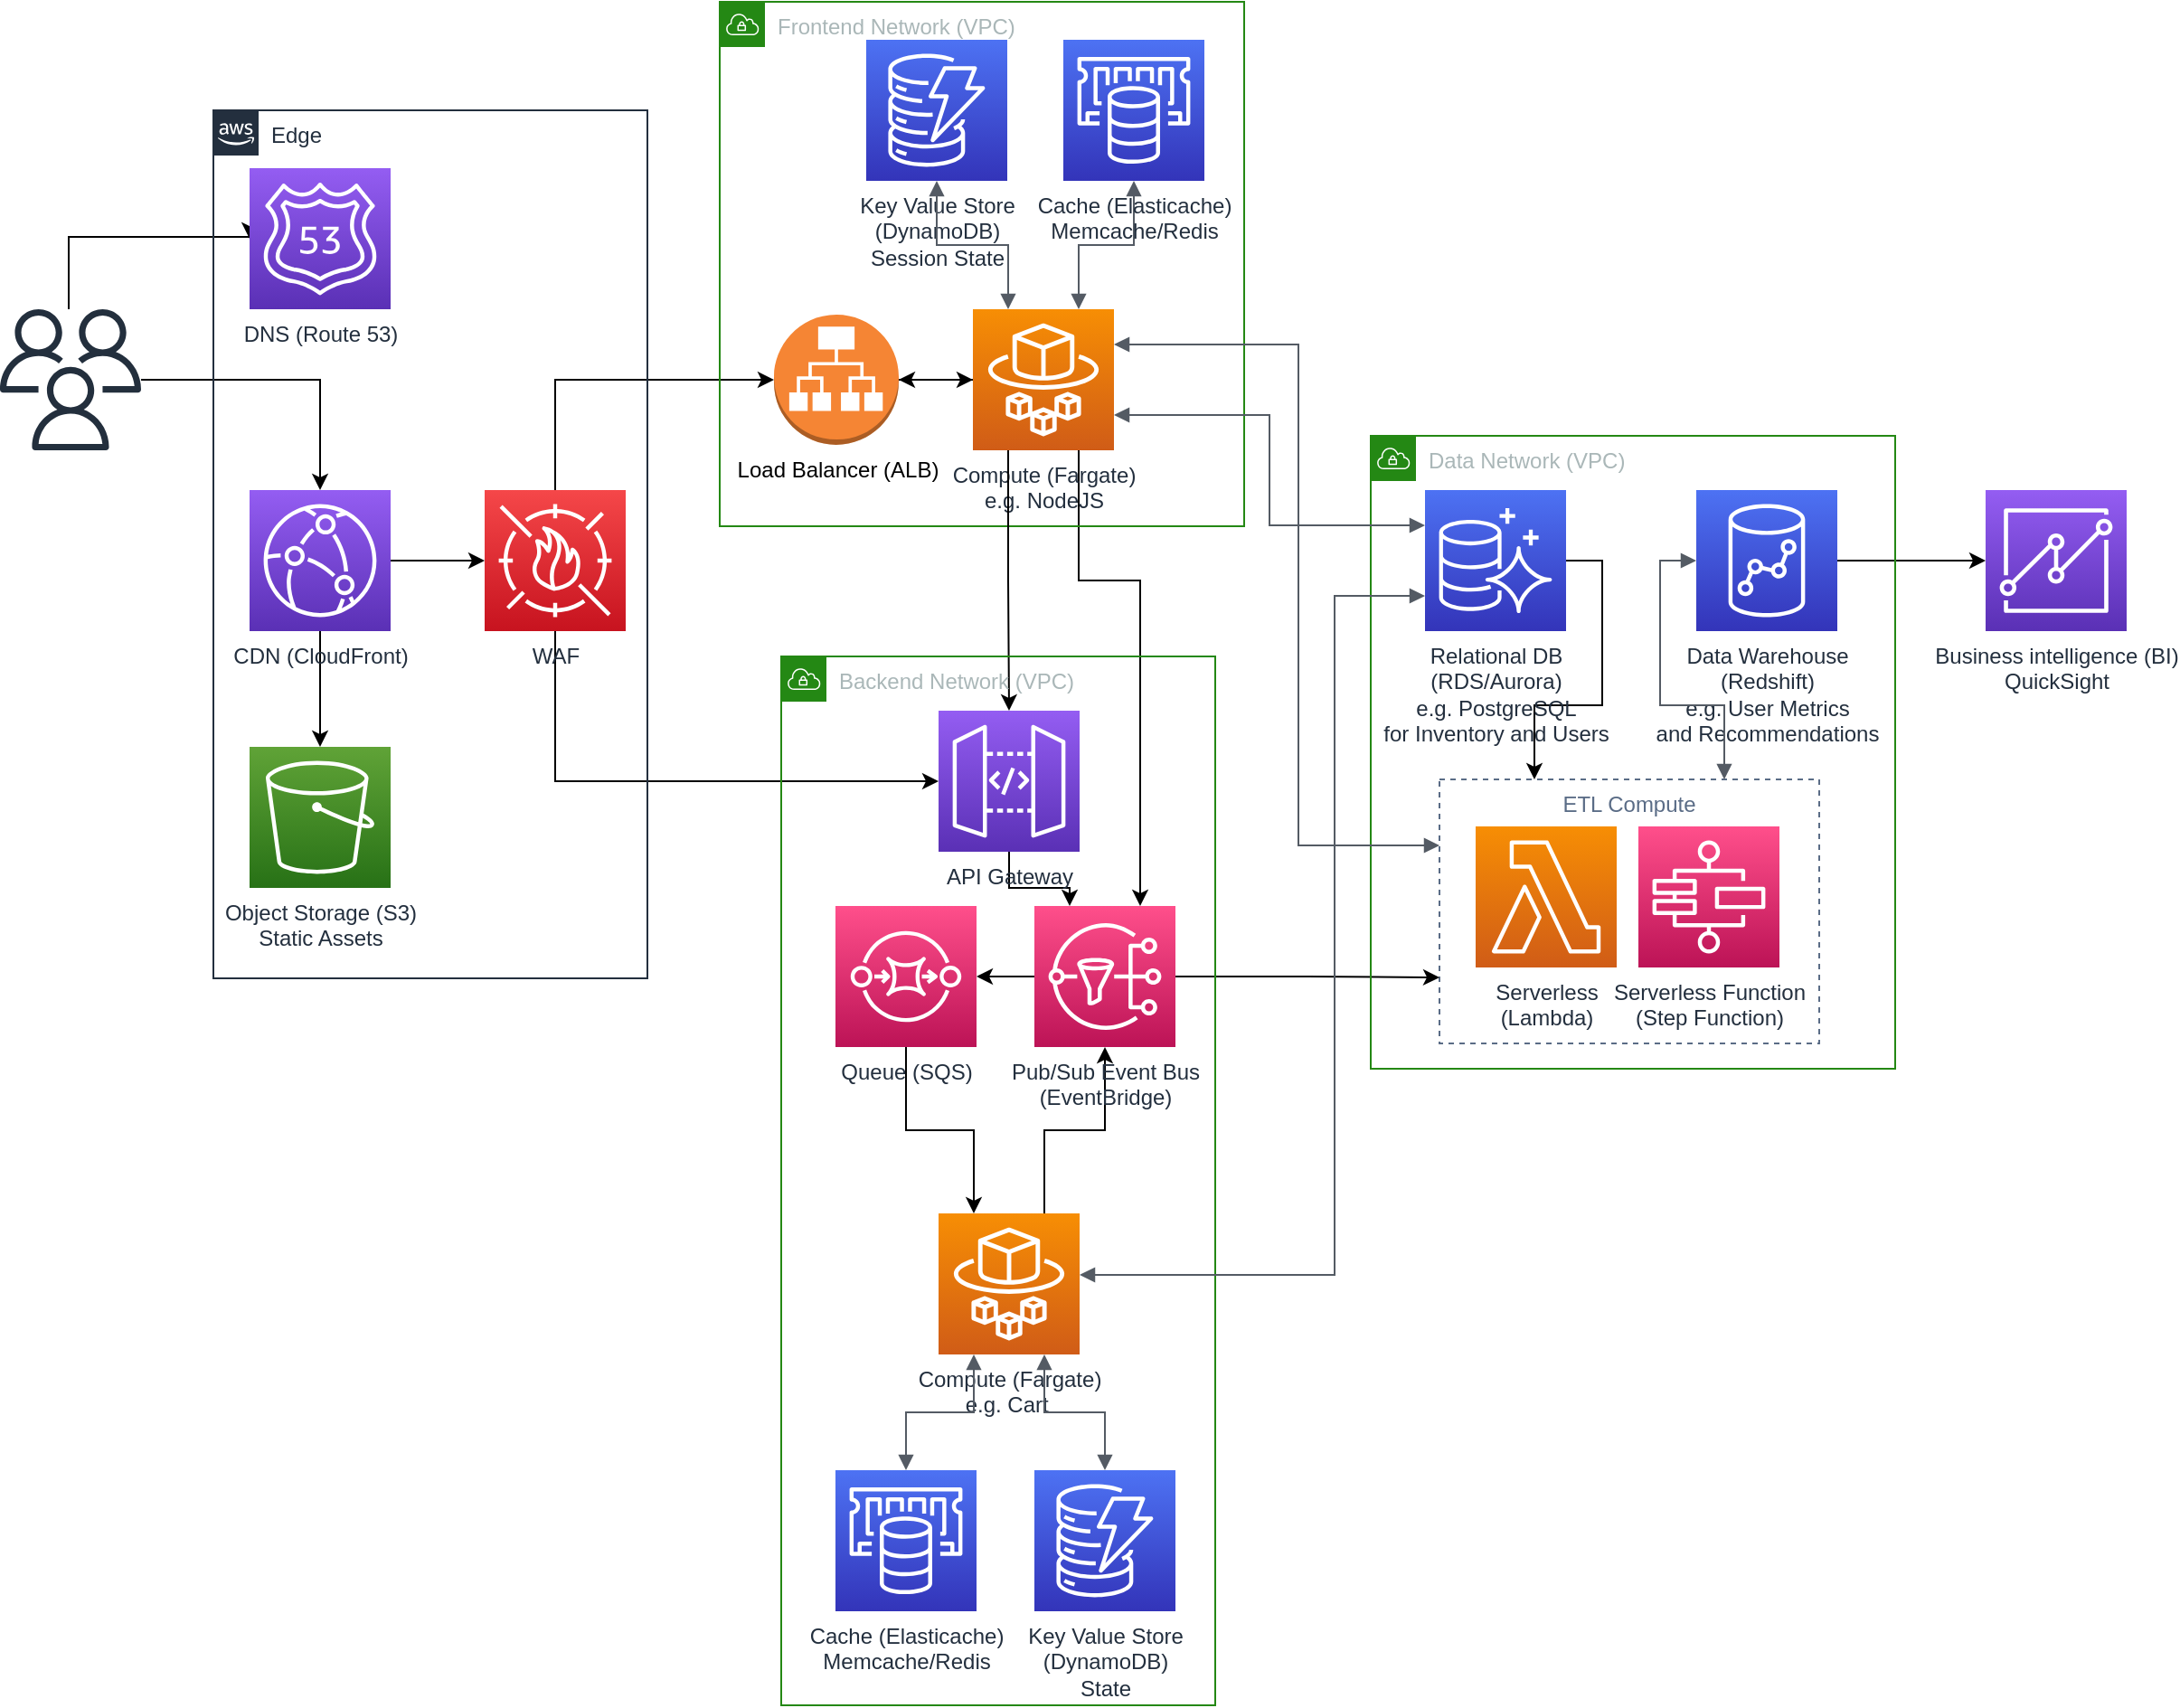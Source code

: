 <mxfile version="21.0.2" type="github">
  <diagram id="Ht1M8jgEwFfnCIfOTk4-" name="Page-1">
    <mxGraphModel dx="1434" dy="1836" grid="1" gridSize="10" guides="1" tooltips="1" connect="1" arrows="1" fold="1" page="1" pageScale="1" pageWidth="850" pageHeight="1100" math="0" shadow="0">
      <root>
        <mxCell id="0" />
        <mxCell id="1" parent="0" />
        <mxCell id="CKIb83CQnGtOCc5Tpajb-8" style="edgeStyle=orthogonalEdgeStyle;rounded=0;orthogonalLoop=1;jettySize=auto;html=1;" parent="1" source="CKIb83CQnGtOCc5Tpajb-4" target="CKIb83CQnGtOCc5Tpajb-2" edge="1">
          <mxGeometry relative="1" as="geometry" />
        </mxCell>
        <mxCell id="00Pc7PJy-a5hCfZ2t1A0-2" style="edgeStyle=orthogonalEdgeStyle;rounded=0;orthogonalLoop=1;jettySize=auto;html=1;exitX=1;exitY=0.5;exitDx=0;exitDy=0;exitPerimeter=0;" edge="1" parent="1" source="CKIb83CQnGtOCc5Tpajb-4" target="CKIb83CQnGtOCc5Tpajb-6">
          <mxGeometry relative="1" as="geometry" />
        </mxCell>
        <mxCell id="CKIb83CQnGtOCc5Tpajb-4" value="CDN (CloudFront)" style="sketch=0;points=[[0,0,0],[0.25,0,0],[0.5,0,0],[0.75,0,0],[1,0,0],[0,1,0],[0.25,1,0],[0.5,1,0],[0.75,1,0],[1,1,0],[0,0.25,0],[0,0.5,0],[0,0.75,0],[1,0.25,0],[1,0.5,0],[1,0.75,0]];outlineConnect=0;fontColor=#232F3E;gradientColor=#945DF2;gradientDirection=north;fillColor=#5A30B5;strokeColor=#ffffff;dashed=0;verticalLabelPosition=bottom;verticalAlign=top;align=center;html=1;fontSize=12;fontStyle=0;aspect=fixed;shape=mxgraph.aws4.resourceIcon;resIcon=mxgraph.aws4.cloudfront;" parent="1" vertex="1">
          <mxGeometry x="160" y="10" width="78" height="78" as="geometry" />
        </mxCell>
        <mxCell id="CKIb83CQnGtOCc5Tpajb-79" style="edgeStyle=orthogonalEdgeStyle;rounded=0;orthogonalLoop=1;jettySize=auto;html=1;exitX=0.5;exitY=1;exitDx=0;exitDy=0;exitPerimeter=0;entryX=0;entryY=0.5;entryDx=0;entryDy=0;entryPerimeter=0;" parent="1" source="CKIb83CQnGtOCc5Tpajb-6" target="CKIb83CQnGtOCc5Tpajb-5" edge="1">
          <mxGeometry relative="1" as="geometry" />
        </mxCell>
        <mxCell id="00Pc7PJy-a5hCfZ2t1A0-9" style="edgeStyle=orthogonalEdgeStyle;rounded=0;orthogonalLoop=1;jettySize=auto;html=1;exitX=0.5;exitY=0;exitDx=0;exitDy=0;exitPerimeter=0;entryX=0;entryY=0.5;entryDx=0;entryDy=0;entryPerimeter=0;" edge="1" parent="1" source="CKIb83CQnGtOCc5Tpajb-6" target="CKIb83CQnGtOCc5Tpajb-15">
          <mxGeometry relative="1" as="geometry" />
        </mxCell>
        <mxCell id="CKIb83CQnGtOCc5Tpajb-6" value="WAF" style="sketch=0;points=[[0,0,0],[0.25,0,0],[0.5,0,0],[0.75,0,0],[1,0,0],[0,1,0],[0.25,1,0],[0.5,1,0],[0.75,1,0],[1,1,0],[0,0.25,0],[0,0.5,0],[0,0.75,0],[1,0.25,0],[1,0.5,0],[1,0.75,0]];outlineConnect=0;fontColor=#232F3E;gradientColor=#F54749;gradientDirection=north;fillColor=#C7131F;strokeColor=#ffffff;dashed=0;verticalLabelPosition=bottom;verticalAlign=top;align=center;html=1;fontSize=12;fontStyle=0;aspect=fixed;shape=mxgraph.aws4.resourceIcon;resIcon=mxgraph.aws4.waf;" parent="1" vertex="1">
          <mxGeometry x="290" y="10" width="78" height="78" as="geometry" />
        </mxCell>
        <mxCell id="CKIb83CQnGtOCc5Tpajb-59" style="edgeStyle=orthogonalEdgeStyle;rounded=0;orthogonalLoop=1;jettySize=auto;html=1;entryX=0.5;entryY=0;entryDx=0;entryDy=0;entryPerimeter=0;" parent="1" source="bDSwQKVHY4vqEBovMKtv-10" target="CKIb83CQnGtOCc5Tpajb-4" edge="1">
          <mxGeometry relative="1" as="geometry">
            <mxPoint x="140" y="-51" as="sourcePoint" />
          </mxGeometry>
        </mxCell>
        <mxCell id="CKIb83CQnGtOCc5Tpajb-2" value="Object Storage (S3)&lt;br&gt;Static Assets" style="sketch=0;points=[[0,0,0],[0.25,0,0],[0.5,0,0],[0.75,0,0],[1,0,0],[0,1,0],[0.25,1,0],[0.5,1,0],[0.75,1,0],[1,1,0],[0,0.25,0],[0,0.5,0],[0,0.75,0],[1,0.25,0],[1,0.5,0],[1,0.75,0]];outlineConnect=0;fontColor=#232F3E;gradientColor=#60A337;gradientDirection=north;fillColor=#277116;strokeColor=#ffffff;dashed=0;verticalLabelPosition=bottom;verticalAlign=top;align=center;html=1;fontSize=12;fontStyle=0;aspect=fixed;shape=mxgraph.aws4.resourceIcon;resIcon=mxgraph.aws4.s3;" parent="1" vertex="1">
          <mxGeometry x="160" y="152" width="78" height="78" as="geometry" />
        </mxCell>
        <mxCell id="bDSwQKVHY4vqEBovMKtv-45" style="edgeStyle=orthogonalEdgeStyle;rounded=0;orthogonalLoop=1;jettySize=auto;html=1;entryX=0.25;entryY=0;entryDx=0;entryDy=0;entryPerimeter=0;exitX=0.5;exitY=1;exitDx=0;exitDy=0;exitPerimeter=0;" parent="1" source="CKIb83CQnGtOCc5Tpajb-5" target="CKIb83CQnGtOCc5Tpajb-38" edge="1">
          <mxGeometry relative="1" as="geometry" />
        </mxCell>
        <mxCell id="CKIb83CQnGtOCc5Tpajb-5" value="API Gateway" style="sketch=0;points=[[0,0,0],[0.25,0,0],[0.5,0,0],[0.75,0,0],[1,0,0],[0,1,0],[0.25,1,0],[0.5,1,0],[0.75,1,0],[1,1,0],[0,0.25,0],[0,0.5,0],[0,0.75,0],[1,0.25,0],[1,0.5,0],[1,0.75,0]];outlineConnect=0;fontColor=#232F3E;gradientColor=#945DF2;gradientDirection=north;fillColor=#5A30B5;strokeColor=#ffffff;dashed=0;verticalLabelPosition=bottom;verticalAlign=top;align=center;html=1;fontSize=12;fontStyle=0;aspect=fixed;shape=mxgraph.aws4.resourceIcon;resIcon=mxgraph.aws4.api_gateway;" parent="1" vertex="1">
          <mxGeometry x="541" y="132" width="78" height="78" as="geometry" />
        </mxCell>
        <mxCell id="bDSwQKVHY4vqEBovMKtv-22" style="edgeStyle=orthogonalEdgeStyle;rounded=0;orthogonalLoop=1;jettySize=auto;html=1;exitX=1;exitY=0.5;exitDx=0;exitDy=0;exitPerimeter=0;entryX=0.25;entryY=0;entryDx=0;entryDy=0;" parent="1" source="CKIb83CQnGtOCc5Tpajb-67" target="bDSwQKVHY4vqEBovMKtv-14" edge="1">
          <mxGeometry relative="1" as="geometry" />
        </mxCell>
        <object label="Relational DB&lt;br style=&quot;border-color: var(--border-color);&quot;&gt;(RDS/Aurora)&lt;br style=&quot;border-color: var(--border-color);&quot;&gt;e.g. PostgreSQL&lt;br&gt;for Inventory and Users" id="CKIb83CQnGtOCc5Tpajb-67">
          <mxCell style="sketch=0;points=[[0,0,0],[0.25,0,0],[0.5,0,0],[0.75,0,0],[1,0,0],[0,1,0],[0.25,1,0],[0.5,1,0],[0.75,1,0],[1,1,0],[0,0.25,0],[0,0.5,0],[0,0.75,0],[1,0.25,0],[1,0.5,0],[1,0.75,0]];outlineConnect=0;fontColor=#232F3E;gradientColor=#4D72F3;gradientDirection=north;fillColor=#3334B9;strokeColor=#ffffff;dashed=0;verticalLabelPosition=bottom;verticalAlign=top;align=center;html=1;fontSize=12;fontStyle=0;aspect=fixed;shape=mxgraph.aws4.resourceIcon;resIcon=mxgraph.aws4.aurora;" parent="1" vertex="1">
            <mxGeometry x="810" y="10" width="78" height="78" as="geometry" />
          </mxCell>
        </object>
        <mxCell id="CKIb83CQnGtOCc5Tpajb-78" style="edgeStyle=orthogonalEdgeStyle;rounded=0;orthogonalLoop=1;jettySize=auto;html=1;exitX=0.75;exitY=1;exitDx=0;exitDy=0;exitPerimeter=0;entryX=0.75;entryY=0;entryDx=0;entryDy=0;entryPerimeter=0;" parent="1" source="CKIb83CQnGtOCc5Tpajb-11" target="CKIb83CQnGtOCc5Tpajb-38" edge="1">
          <mxGeometry relative="1" as="geometry">
            <mxPoint x="612" y="240" as="targetPoint" />
            <Array as="points">
              <mxPoint x="619" y="60" />
              <mxPoint x="653" y="60" />
            </Array>
          </mxGeometry>
        </mxCell>
        <mxCell id="bDSwQKVHY4vqEBovMKtv-32" style="edgeStyle=orthogonalEdgeStyle;rounded=0;orthogonalLoop=1;jettySize=auto;html=1;entryX=0;entryY=0.5;entryDx=0;entryDy=0;entryPerimeter=0;" parent="1" source="bDSwQKVHY4vqEBovMKtv-1" target="bDSwQKVHY4vqEBovMKtv-25" edge="1">
          <mxGeometry relative="1" as="geometry" />
        </mxCell>
        <mxCell id="bDSwQKVHY4vqEBovMKtv-1" value="Data Warehouse&lt;br&gt;(Redshift)&lt;br&gt;e.g. User Metrics&lt;br&gt;and Recommendations" style="sketch=0;points=[[0,0,0],[0.25,0,0],[0.5,0,0],[0.75,0,0],[1,0,0],[0,1,0],[0.25,1,0],[0.5,1,0],[0.75,1,0],[1,1,0],[0,0.25,0],[0,0.5,0],[0,0.75,0],[1,0.25,0],[1,0.5,0],[1,0.75,0]];outlineConnect=0;fontColor=#232F3E;gradientColor=#4D72F3;gradientDirection=north;fillColor=#3334B9;strokeColor=#ffffff;dashed=0;verticalLabelPosition=bottom;verticalAlign=top;align=center;html=1;fontSize=12;fontStyle=0;aspect=fixed;shape=mxgraph.aws4.resourceIcon;resIcon=mxgraph.aws4.redshift;" parent="1" vertex="1">
          <mxGeometry x="960" y="10" width="78" height="78" as="geometry" />
        </mxCell>
        <mxCell id="00Pc7PJy-a5hCfZ2t1A0-5" style="edgeStyle=orthogonalEdgeStyle;rounded=0;orthogonalLoop=1;jettySize=auto;html=1;entryX=0;entryY=0.5;entryDx=0;entryDy=0;entryPerimeter=0;" edge="1" parent="1" source="bDSwQKVHY4vqEBovMKtv-10" target="CKIb83CQnGtOCc5Tpajb-18">
          <mxGeometry relative="1" as="geometry">
            <mxPoint x="81" y="-110" as="targetPoint" />
            <mxPoint x="50" y="-140" as="sourcePoint" />
            <Array as="points">
              <mxPoint x="60" y="-130" />
            </Array>
          </mxGeometry>
        </mxCell>
        <mxCell id="bDSwQKVHY4vqEBovMKtv-10" value="" style="sketch=0;outlineConnect=0;fontColor=#232F3E;gradientColor=none;fillColor=#232F3D;strokeColor=none;dashed=0;verticalLabelPosition=bottom;verticalAlign=top;align=center;html=1;fontSize=12;fontStyle=0;aspect=fixed;pointerEvents=1;shape=mxgraph.aws4.users;" parent="1" vertex="1">
          <mxGeometry x="22" y="-90" width="78" height="78" as="geometry" />
        </mxCell>
        <mxCell id="bDSwQKVHY4vqEBovMKtv-16" value="" style="group" parent="1" vertex="1" connectable="0">
          <mxGeometry x="818" y="170" width="210" height="146" as="geometry" />
        </mxCell>
        <mxCell id="bDSwQKVHY4vqEBovMKtv-12" value="Serverless&lt;br&gt;(Lambda)" style="sketch=0;points=[[0,0,0],[0.25,0,0],[0.5,0,0],[0.75,0,0],[1,0,0],[0,1,0],[0.25,1,0],[0.5,1,0],[0.75,1,0],[1,1,0],[0,0.25,0],[0,0.5,0],[0,0.75,0],[1,0.25,0],[1,0.5,0],[1,0.75,0]];outlineConnect=0;fontColor=#232F3E;gradientColor=#F78E04;gradientDirection=north;fillColor=#D05C17;strokeColor=#ffffff;dashed=0;verticalLabelPosition=bottom;verticalAlign=top;align=center;html=1;fontSize=12;fontStyle=0;aspect=fixed;shape=mxgraph.aws4.resourceIcon;resIcon=mxgraph.aws4.lambda;movable=1;resizable=1;rotatable=1;deletable=1;editable=1;locked=0;connectable=1;" parent="bDSwQKVHY4vqEBovMKtv-16" vertex="1">
          <mxGeometry x="20" y="26" width="78" height="78" as="geometry" />
        </mxCell>
        <mxCell id="bDSwQKVHY4vqEBovMKtv-13" value="Serverless Function&lt;br&gt;(Step Function)" style="sketch=0;points=[[0,0,0],[0.25,0,0],[0.5,0,0],[0.75,0,0],[1,0,0],[0,1,0],[0.25,1,0],[0.5,1,0],[0.75,1,0],[1,1,0],[0,0.25,0],[0,0.5,0],[0,0.75,0],[1,0.25,0],[1,0.5,0],[1,0.75,0]];outlineConnect=0;fontColor=#232F3E;gradientColor=#FF4F8B;gradientDirection=north;fillColor=#BC1356;strokeColor=#ffffff;dashed=0;verticalLabelPosition=bottom;verticalAlign=top;align=center;html=1;fontSize=12;fontStyle=0;aspect=fixed;shape=mxgraph.aws4.resourceIcon;resIcon=mxgraph.aws4.step_functions;movable=1;resizable=1;rotatable=1;deletable=1;editable=1;locked=0;connectable=1;" parent="bDSwQKVHY4vqEBovMKtv-16" vertex="1">
          <mxGeometry x="110" y="26" width="78" height="78" as="geometry" />
        </mxCell>
        <mxCell id="bDSwQKVHY4vqEBovMKtv-14" value="ETL Compute" style="fillColor=none;strokeColor=#5A6C86;dashed=1;verticalAlign=top;fontStyle=0;fontColor=#5A6C86;whiteSpace=wrap;html=1;movable=1;resizable=1;rotatable=1;deletable=1;editable=1;locked=0;connectable=1;" parent="bDSwQKVHY4vqEBovMKtv-16" vertex="1">
          <mxGeometry width="210" height="146" as="geometry" />
        </mxCell>
        <mxCell id="bDSwQKVHY4vqEBovMKtv-19" value="" style="edgeStyle=orthogonalEdgeStyle;html=1;endArrow=block;elbow=vertical;startArrow=block;startFill=1;endFill=1;strokeColor=#545B64;rounded=0;exitX=0.75;exitY=0;exitDx=0;exitDy=0;entryX=0;entryY=0.5;entryDx=0;entryDy=0;entryPerimeter=0;" parent="1" source="bDSwQKVHY4vqEBovMKtv-14" target="bDSwQKVHY4vqEBovMKtv-1" edge="1">
          <mxGeometry width="100" relative="1" as="geometry">
            <mxPoint x="320" y="118.5" as="sourcePoint" />
            <mxPoint x="420" y="118.5" as="targetPoint" />
            <Array as="points">
              <mxPoint x="976" y="129" />
              <mxPoint x="940" y="129" />
              <mxPoint x="940" y="49" />
            </Array>
          </mxGeometry>
        </mxCell>
        <mxCell id="bDSwQKVHY4vqEBovMKtv-23" style="edgeStyle=orthogonalEdgeStyle;rounded=0;orthogonalLoop=1;jettySize=auto;html=1;entryX=0;entryY=0.75;entryDx=0;entryDy=0;" parent="1" source="CKIb83CQnGtOCc5Tpajb-38" target="bDSwQKVHY4vqEBovMKtv-14" edge="1">
          <mxGeometry relative="1" as="geometry" />
        </mxCell>
        <mxCell id="bDSwQKVHY4vqEBovMKtv-25" value="Business intelligence (BI)&lt;br&gt;QuickSight" style="sketch=0;points=[[0,0,0],[0.25,0,0],[0.5,0,0],[0.75,0,0],[1,0,0],[0,1,0],[0.25,1,0],[0.5,1,0],[0.75,1,0],[1,1,0],[0,0.25,0],[0,0.5,0],[0,0.75,0],[1,0.25,0],[1,0.5,0],[1,0.75,0]];outlineConnect=0;fontColor=#232F3E;gradientColor=#945DF2;gradientDirection=north;fillColor=#5A30B5;strokeColor=#ffffff;dashed=0;verticalLabelPosition=bottom;verticalAlign=top;align=center;html=1;fontSize=12;fontStyle=0;aspect=fixed;shape=mxgraph.aws4.resourceIcon;resIcon=mxgraph.aws4.quicksight;" parent="1" vertex="1">
          <mxGeometry x="1120" y="10" width="78" height="78" as="geometry" />
        </mxCell>
        <mxCell id="bDSwQKVHY4vqEBovMKtv-26" value="Data Network (VPC)" style="points=[[0,0],[0.25,0],[0.5,0],[0.75,0],[1,0],[1,0.25],[1,0.5],[1,0.75],[1,1],[0.75,1],[0.5,1],[0.25,1],[0,1],[0,0.75],[0,0.5],[0,0.25]];outlineConnect=0;gradientColor=none;html=1;whiteSpace=wrap;fontSize=12;fontStyle=0;container=1;pointerEvents=0;collapsible=0;recursiveResize=0;shape=mxgraph.aws4.group;grIcon=mxgraph.aws4.group_vpc;strokeColor=#248814;fillColor=none;verticalAlign=top;align=left;spacingLeft=30;fontColor=#AAB7B8;dashed=0;" parent="1" vertex="1">
          <mxGeometry x="780" y="-20" width="290" height="350" as="geometry" />
        </mxCell>
        <mxCell id="bDSwQKVHY4vqEBovMKtv-29" value="" style="group" parent="1" vertex="1" connectable="0">
          <mxGeometry x="420" y="-260" width="290" height="290" as="geometry" />
        </mxCell>
        <mxCell id="CKIb83CQnGtOCc5Tpajb-12" value="Key Value Store&lt;br&gt;(DynamoDB)&lt;br&gt;Session State" style="sketch=0;points=[[0,0,0],[0.25,0,0],[0.5,0,0],[0.75,0,0],[1,0,0],[0,1,0],[0.25,1,0],[0.5,1,0],[0.75,1,0],[1,1,0],[0,0.25,0],[0,0.5,0],[0,0.75,0],[1,0.25,0],[1,0.5,0],[1,0.75,0]];outlineConnect=0;fontColor=#232F3E;gradientColor=#4D72F3;gradientDirection=north;fillColor=#3334B9;strokeColor=#ffffff;dashed=0;verticalLabelPosition=bottom;verticalAlign=top;align=center;html=1;fontSize=12;fontStyle=0;aspect=fixed;shape=mxgraph.aws4.resourceIcon;resIcon=mxgraph.aws4.dynamodb;" parent="bDSwQKVHY4vqEBovMKtv-29" vertex="1">
          <mxGeometry x="81" y="21" width="78" height="78" as="geometry" />
        </mxCell>
        <mxCell id="bDSwQKVHY4vqEBovMKtv-39" value="" style="edgeStyle=orthogonalEdgeStyle;rounded=0;orthogonalLoop=1;jettySize=auto;html=1;" parent="bDSwQKVHY4vqEBovMKtv-29" source="CKIb83CQnGtOCc5Tpajb-11" target="CKIb83CQnGtOCc5Tpajb-15" edge="1">
          <mxGeometry relative="1" as="geometry" />
        </mxCell>
        <mxCell id="CKIb83CQnGtOCc5Tpajb-11" value="Compute (Fargate)&lt;br&gt;e.g. NodeJS" style="sketch=0;points=[[0,0,0],[0.25,0,0],[0.5,0,0],[0.75,0,0],[1,0,0],[0,1,0],[0.25,1,0],[0.5,1,0],[0.75,1,0],[1,1,0],[0,0.25,0],[0,0.5,0],[0,0.75,0],[1,0.25,0],[1,0.5,0],[1,0.75,0]];outlineConnect=0;fontColor=#232F3E;gradientColor=#F78E04;gradientDirection=north;fillColor=#D05C17;strokeColor=#ffffff;dashed=0;verticalLabelPosition=bottom;verticalAlign=top;align=center;html=1;fontSize=12;fontStyle=0;aspect=fixed;shape=mxgraph.aws4.resourceIcon;resIcon=mxgraph.aws4.fargate;" parent="bDSwQKVHY4vqEBovMKtv-29" vertex="1">
          <mxGeometry x="140" y="170" width="78" height="78" as="geometry" />
        </mxCell>
        <mxCell id="CKIb83CQnGtOCc5Tpajb-24" style="edgeStyle=orthogonalEdgeStyle;rounded=0;orthogonalLoop=1;jettySize=auto;html=1;entryX=0;entryY=0.5;entryDx=0;entryDy=0;entryPerimeter=0;" parent="bDSwQKVHY4vqEBovMKtv-29" source="CKIb83CQnGtOCc5Tpajb-15" target="CKIb83CQnGtOCc5Tpajb-11" edge="1">
          <mxGeometry relative="1" as="geometry" />
        </mxCell>
        <mxCell id="CKIb83CQnGtOCc5Tpajb-65" value="Frontend Network (VPC)" style="points=[[0,0],[0.25,0],[0.5,0],[0.75,0],[1,0],[1,0.25],[1,0.5],[1,0.75],[1,1],[0.75,1],[0.5,1],[0.25,1],[0,1],[0,0.75],[0,0.5],[0,0.25]];outlineConnect=0;gradientColor=none;html=1;whiteSpace=wrap;fontSize=12;fontStyle=0;container=0;pointerEvents=0;collapsible=0;recursiveResize=0;shape=mxgraph.aws4.group;grIcon=mxgraph.aws4.group_vpc;strokeColor=#248814;fillColor=none;verticalAlign=top;align=left;spacingLeft=30;fontColor=#AAB7B8;dashed=0;" parent="bDSwQKVHY4vqEBovMKtv-29" vertex="1">
          <mxGeometry width="290" height="290" as="geometry" />
        </mxCell>
        <mxCell id="bDSwQKVHY4vqEBovMKtv-4" value="" style="edgeStyle=orthogonalEdgeStyle;html=1;endArrow=block;elbow=vertical;startArrow=block;startFill=1;endFill=1;strokeColor=#545B64;rounded=0;exitX=0.25;exitY=0;exitDx=0;exitDy=0;exitPerimeter=0;" parent="bDSwQKVHY4vqEBovMKtv-29" source="CKIb83CQnGtOCc5Tpajb-11" target="CKIb83CQnGtOCc5Tpajb-12" edge="1">
          <mxGeometry width="100" relative="1" as="geometry">
            <mxPoint x="510" y="290" as="sourcePoint" />
            <mxPoint x="610" y="290" as="targetPoint" />
          </mxGeometry>
        </mxCell>
        <mxCell id="bDSwQKVHY4vqEBovMKtv-5" value="" style="edgeStyle=orthogonalEdgeStyle;html=1;endArrow=block;elbow=vertical;startArrow=block;startFill=1;endFill=1;strokeColor=#545B64;rounded=0;exitX=0.75;exitY=0;exitDx=0;exitDy=0;exitPerimeter=0;" parent="bDSwQKVHY4vqEBovMKtv-29" source="CKIb83CQnGtOCc5Tpajb-11" target="CKIb83CQnGtOCc5Tpajb-14" edge="1">
          <mxGeometry width="100" relative="1" as="geometry">
            <mxPoint x="200" y="150" as="sourcePoint" />
            <mxPoint x="620" y="300" as="targetPoint" />
          </mxGeometry>
        </mxCell>
        <mxCell id="CKIb83CQnGtOCc5Tpajb-15" value="Load Balancer (ALB)" style="outlineConnect=0;dashed=0;verticalLabelPosition=bottom;verticalAlign=top;align=center;html=1;shape=mxgraph.aws3.application_load_balancer;fillColor=#F58534;gradientColor=none;" parent="bDSwQKVHY4vqEBovMKtv-29" vertex="1">
          <mxGeometry x="30" y="173" width="69" height="72" as="geometry" />
        </mxCell>
        <mxCell id="CKIb83CQnGtOCc5Tpajb-14" value="Cache (Elasticache)&lt;br&gt;Memcache/Redis" style="sketch=0;points=[[0,0,0],[0.25,0,0],[0.5,0,0],[0.75,0,0],[1,0,0],[0,1,0],[0.25,1,0],[0.5,1,0],[0.75,1,0],[1,1,0],[0,0.25,0],[0,0.5,0],[0,0.75,0],[1,0.25,0],[1,0.5,0],[1,0.75,0]];outlineConnect=0;fontColor=#232F3E;gradientColor=#4D72F3;gradientDirection=north;fillColor=#3334B9;strokeColor=#ffffff;dashed=0;verticalLabelPosition=bottom;verticalAlign=top;align=center;html=1;fontSize=12;fontStyle=0;aspect=fixed;shape=mxgraph.aws4.resourceIcon;resIcon=mxgraph.aws4.elasticache;" parent="bDSwQKVHY4vqEBovMKtv-29" vertex="1">
          <mxGeometry x="190" y="21" width="78" height="78" as="geometry" />
        </mxCell>
        <mxCell id="00Pc7PJy-a5hCfZ2t1A0-1" style="edgeStyle=orthogonalEdgeStyle;rounded=0;orthogonalLoop=1;jettySize=auto;html=1;exitX=0.25;exitY=1;exitDx=0;exitDy=0;exitPerimeter=0;" edge="1" parent="1" source="CKIb83CQnGtOCc5Tpajb-11" target="CKIb83CQnGtOCc5Tpajb-5">
          <mxGeometry relative="1" as="geometry" />
        </mxCell>
        <mxCell id="CKIb83CQnGtOCc5Tpajb-69" value="Backend Network (VPC)" style="points=[[0,0],[0.25,0],[0.5,0],[0.75,0],[1,0],[1,0.25],[1,0.5],[1,0.75],[1,1],[0.75,1],[0.5,1],[0.25,1],[0,1],[0,0.75],[0,0.5],[0,0.25]];outlineConnect=0;gradientColor=none;html=1;whiteSpace=wrap;fontSize=12;fontStyle=0;container=0;pointerEvents=0;collapsible=0;recursiveResize=0;shape=mxgraph.aws4.group;grIcon=mxgraph.aws4.group_vpc;strokeColor=#248814;fillColor=none;verticalAlign=top;align=left;spacingLeft=30;fontColor=#AAB7B8;dashed=0;" parent="1" vertex="1">
          <mxGeometry x="454" y="102" width="240" height="580" as="geometry" />
        </mxCell>
        <mxCell id="00Pc7PJy-a5hCfZ2t1A0-16" value="" style="edgeStyle=orthogonalEdgeStyle;rounded=0;orthogonalLoop=1;jettySize=auto;html=1;entryX=0.25;entryY=0;entryDx=0;entryDy=0;entryPerimeter=0;" edge="1" parent="1" source="CKIb83CQnGtOCc5Tpajb-37" target="CKIb83CQnGtOCc5Tpajb-32">
          <mxGeometry relative="1" as="geometry" />
        </mxCell>
        <mxCell id="CKIb83CQnGtOCc5Tpajb-37" value="Queue (SQS)" style="sketch=0;points=[[0,0,0],[0.25,0,0],[0.5,0,0],[0.75,0,0],[1,0,0],[0,1,0],[0.25,1,0],[0.5,1,0],[0.75,1,0],[1,1,0],[0,0.25,0],[0,0.5,0],[0,0.75,0],[1,0.25,0],[1,0.5,0],[1,0.75,0]];outlineConnect=0;fontColor=#232F3E;gradientColor=#FF4F8B;gradientDirection=north;fillColor=#BC1356;strokeColor=#ffffff;dashed=0;verticalLabelPosition=bottom;verticalAlign=top;align=center;html=1;fontSize=12;fontStyle=0;aspect=fixed;shape=mxgraph.aws4.resourceIcon;resIcon=mxgraph.aws4.sqs;" parent="1" vertex="1">
          <mxGeometry x="484" y="240" width="78" height="78" as="geometry" />
        </mxCell>
        <mxCell id="00Pc7PJy-a5hCfZ2t1A0-14" style="edgeStyle=orthogonalEdgeStyle;rounded=0;orthogonalLoop=1;jettySize=auto;html=1;exitX=0.75;exitY=0;exitDx=0;exitDy=0;exitPerimeter=0;" edge="1" parent="1" source="CKIb83CQnGtOCc5Tpajb-32" target="CKIb83CQnGtOCc5Tpajb-38">
          <mxGeometry relative="1" as="geometry" />
        </mxCell>
        <mxCell id="CKIb83CQnGtOCc5Tpajb-32" value="Compute (Fargate)&lt;br&gt;e.g. Cart&amp;nbsp;" style="sketch=0;points=[[0,0,0],[0.25,0,0],[0.5,0,0],[0.75,0,0],[1,0,0],[0,1,0],[0.25,1,0],[0.5,1,0],[0.75,1,0],[1,1,0],[0,0.25,0],[0,0.5,0],[0,0.75,0],[1,0.25,0],[1,0.5,0],[1,0.75,0]];outlineConnect=0;fontColor=#232F3E;gradientColor=#F78E04;gradientDirection=north;fillColor=#D05C17;strokeColor=#ffffff;dashed=0;verticalLabelPosition=bottom;verticalAlign=top;align=center;html=1;fontSize=12;fontStyle=0;aspect=fixed;shape=mxgraph.aws4.resourceIcon;resIcon=mxgraph.aws4.fargate;" parent="1" vertex="1">
          <mxGeometry x="541" y="410" width="78" height="78" as="geometry" />
        </mxCell>
        <mxCell id="CKIb83CQnGtOCc5Tpajb-33" value="Key Value Store&lt;br&gt;(DynamoDB)&lt;br&gt;State" style="sketch=0;points=[[0,0,0],[0.25,0,0],[0.5,0,0],[0.75,0,0],[1,0,0],[0,1,0],[0.25,1,0],[0.5,1,0],[0.75,1,0],[1,1,0],[0,0.25,0],[0,0.5,0],[0,0.75,0],[1,0.25,0],[1,0.5,0],[1,0.75,0]];outlineConnect=0;fontColor=#232F3E;gradientColor=#4D72F3;gradientDirection=north;fillColor=#3334B9;strokeColor=#ffffff;dashed=0;verticalLabelPosition=bottom;verticalAlign=top;align=center;html=1;fontSize=12;fontStyle=0;aspect=fixed;shape=mxgraph.aws4.resourceIcon;resIcon=mxgraph.aws4.dynamodb;" parent="1" vertex="1">
          <mxGeometry x="594" y="552" width="78" height="78" as="geometry" />
        </mxCell>
        <mxCell id="CKIb83CQnGtOCc5Tpajb-34" value="Cache (Elasticache)&lt;br&gt;Memcache/Redis" style="sketch=0;points=[[0,0,0],[0.25,0,0],[0.5,0,0],[0.75,0,0],[1,0,0],[0,1,0],[0.25,1,0],[0.5,1,0],[0.75,1,0],[1,1,0],[0,0.25,0],[0,0.5,0],[0,0.75,0],[1,0.25,0],[1,0.5,0],[1,0.75,0]];outlineConnect=0;fontColor=#232F3E;gradientColor=#4D72F3;gradientDirection=north;fillColor=#3334B9;strokeColor=#ffffff;dashed=0;verticalLabelPosition=bottom;verticalAlign=top;align=center;html=1;fontSize=12;fontStyle=0;aspect=fixed;shape=mxgraph.aws4.resourceIcon;resIcon=mxgraph.aws4.elasticache;" parent="1" vertex="1">
          <mxGeometry x="484" y="552" width="78" height="78" as="geometry" />
        </mxCell>
        <mxCell id="CKIb83CQnGtOCc5Tpajb-75" style="edgeStyle=orthogonalEdgeStyle;rounded=0;orthogonalLoop=1;jettySize=auto;html=1;exitX=0;exitY=0.5;exitDx=0;exitDy=0;exitPerimeter=0;entryX=1;entryY=0.5;entryDx=0;entryDy=0;entryPerimeter=0;" parent="1" source="CKIb83CQnGtOCc5Tpajb-38" target="CKIb83CQnGtOCc5Tpajb-37" edge="1">
          <mxGeometry relative="1" as="geometry" />
        </mxCell>
        <mxCell id="CKIb83CQnGtOCc5Tpajb-38" value="Pub/Sub Event Bus&lt;br&gt;(EventBridge)" style="sketch=0;points=[[0,0,0],[0.25,0,0],[0.5,0,0],[0.75,0,0],[1,0,0],[0,1,0],[0.25,1,0],[0.5,1,0],[0.75,1,0],[1,1,0],[0,0.25,0],[0,0.5,0],[0,0.75,0],[1,0.25,0],[1,0.5,0],[1,0.75,0]];outlineConnect=0;fontColor=#232F3E;gradientColor=#FF4F8B;gradientDirection=north;fillColor=#BC1356;strokeColor=#ffffff;dashed=0;verticalLabelPosition=bottom;verticalAlign=top;align=center;html=1;fontSize=12;fontStyle=0;aspect=fixed;shape=mxgraph.aws4.resourceIcon;resIcon=mxgraph.aws4.sns;" parent="1" vertex="1">
          <mxGeometry x="594" y="240" width="78" height="78" as="geometry" />
        </mxCell>
        <mxCell id="bDSwQKVHY4vqEBovMKtv-9" value="" style="edgeStyle=orthogonalEdgeStyle;html=1;endArrow=block;elbow=vertical;startArrow=block;startFill=1;endFill=1;strokeColor=#545B64;rounded=0;exitX=0.5;exitY=0;exitDx=0;exitDy=0;exitPerimeter=0;entryX=0.75;entryY=1;entryDx=0;entryDy=0;entryPerimeter=0;" parent="1" source="CKIb83CQnGtOCc5Tpajb-33" target="CKIb83CQnGtOCc5Tpajb-32" edge="1">
          <mxGeometry width="100" relative="1" as="geometry">
            <mxPoint x="1024" y="42" as="sourcePoint" />
            <mxPoint x="1124" y="42" as="targetPoint" />
          </mxGeometry>
        </mxCell>
        <mxCell id="bDSwQKVHY4vqEBovMKtv-8" value="" style="edgeStyle=orthogonalEdgeStyle;html=1;endArrow=block;elbow=vertical;startArrow=block;startFill=1;endFill=1;strokeColor=#545B64;rounded=0;exitX=0.25;exitY=1;exitDx=0;exitDy=0;exitPerimeter=0;" parent="1" source="CKIb83CQnGtOCc5Tpajb-32" target="CKIb83CQnGtOCc5Tpajb-34" edge="1">
          <mxGeometry width="100" relative="1" as="geometry">
            <mxPoint x="1014" y="32" as="sourcePoint" />
            <mxPoint x="1114" y="32" as="targetPoint" />
          </mxGeometry>
        </mxCell>
        <mxCell id="00Pc7PJy-a5hCfZ2t1A0-8" value="Edge" style="points=[[0,0],[0.25,0],[0.5,0],[0.75,0],[1,0],[1,0.25],[1,0.5],[1,0.75],[1,1],[0.75,1],[0.5,1],[0.25,1],[0,1],[0,0.75],[0,0.5],[0,0.25]];outlineConnect=0;gradientColor=none;html=1;whiteSpace=wrap;fontSize=12;fontStyle=0;container=0;pointerEvents=0;collapsible=0;recursiveResize=0;shape=mxgraph.aws4.group;grIcon=mxgraph.aws4.group_aws_cloud_alt;strokeColor=#232F3E;fillColor=none;verticalAlign=top;align=left;spacingLeft=30;fontColor=#232F3E;dashed=0;" vertex="1" parent="1">
          <mxGeometry x="140" y="-200" width="240" height="480" as="geometry" />
        </mxCell>
        <mxCell id="00Pc7PJy-a5hCfZ2t1A0-10" value="" style="edgeStyle=orthogonalEdgeStyle;html=1;endArrow=block;elbow=vertical;startArrow=block;startFill=1;endFill=1;strokeColor=#545B64;rounded=0;exitX=1;exitY=0.75;exitDx=0;exitDy=0;exitPerimeter=0;entryX=0;entryY=0.25;entryDx=0;entryDy=0;entryPerimeter=0;" edge="1" parent="1" source="CKIb83CQnGtOCc5Tpajb-11" target="CKIb83CQnGtOCc5Tpajb-67">
          <mxGeometry width="100" relative="1" as="geometry">
            <mxPoint x="650" y="-40" as="sourcePoint" />
            <mxPoint x="750" y="-40" as="targetPoint" />
          </mxGeometry>
        </mxCell>
        <mxCell id="00Pc7PJy-a5hCfZ2t1A0-12" value="" style="edgeStyle=orthogonalEdgeStyle;html=1;endArrow=block;elbow=vertical;startArrow=block;startFill=1;endFill=1;strokeColor=#545B64;rounded=0;exitX=1;exitY=0.25;exitDx=0;exitDy=0;exitPerimeter=0;entryX=0;entryY=0.25;entryDx=0;entryDy=0;" edge="1" parent="1" source="CKIb83CQnGtOCc5Tpajb-11" target="bDSwQKVHY4vqEBovMKtv-14">
          <mxGeometry width="100" relative="1" as="geometry">
            <mxPoint x="700" y="-70" as="sourcePoint" />
            <mxPoint x="800" y="-70" as="targetPoint" />
            <Array as="points">
              <mxPoint x="740" y="-70" />
              <mxPoint x="740" y="207" />
            </Array>
          </mxGeometry>
        </mxCell>
        <mxCell id="00Pc7PJy-a5hCfZ2t1A0-13" value="" style="edgeStyle=orthogonalEdgeStyle;html=1;endArrow=block;elbow=vertical;startArrow=block;startFill=1;endFill=1;strokeColor=#545B64;rounded=0;entryX=0;entryY=0.75;entryDx=0;entryDy=0;entryPerimeter=0;" edge="1" parent="1" source="CKIb83CQnGtOCc5Tpajb-32" target="CKIb83CQnGtOCc5Tpajb-67">
          <mxGeometry width="100" relative="1" as="geometry">
            <mxPoint x="780" y="430" as="sourcePoint" />
            <mxPoint x="880" y="430" as="targetPoint" />
            <Array as="points">
              <mxPoint x="760" y="444" />
              <mxPoint x="760" y="69" />
            </Array>
          </mxGeometry>
        </mxCell>
        <mxCell id="CKIb83CQnGtOCc5Tpajb-18" value="DNS (Route 53)" style="sketch=0;points=[[0,0,0],[0.25,0,0],[0.5,0,0],[0.75,0,0],[1,0,0],[0,1,0],[0.25,1,0],[0.5,1,0],[0.75,1,0],[1,1,0],[0,0.25,0],[0,0.5,0],[0,0.75,0],[1,0.25,0],[1,0.5,0],[1,0.75,0]];outlineConnect=0;fontColor=#232F3E;gradientColor=#945DF2;gradientDirection=north;fillColor=#5A30B5;strokeColor=#ffffff;dashed=0;verticalLabelPosition=bottom;verticalAlign=top;align=center;html=1;fontSize=12;fontStyle=0;aspect=fixed;shape=mxgraph.aws4.resourceIcon;resIcon=mxgraph.aws4.route_53;" parent="1" vertex="1">
          <mxGeometry x="160" y="-168" width="78" height="78" as="geometry" />
        </mxCell>
      </root>
    </mxGraphModel>
  </diagram>
</mxfile>
